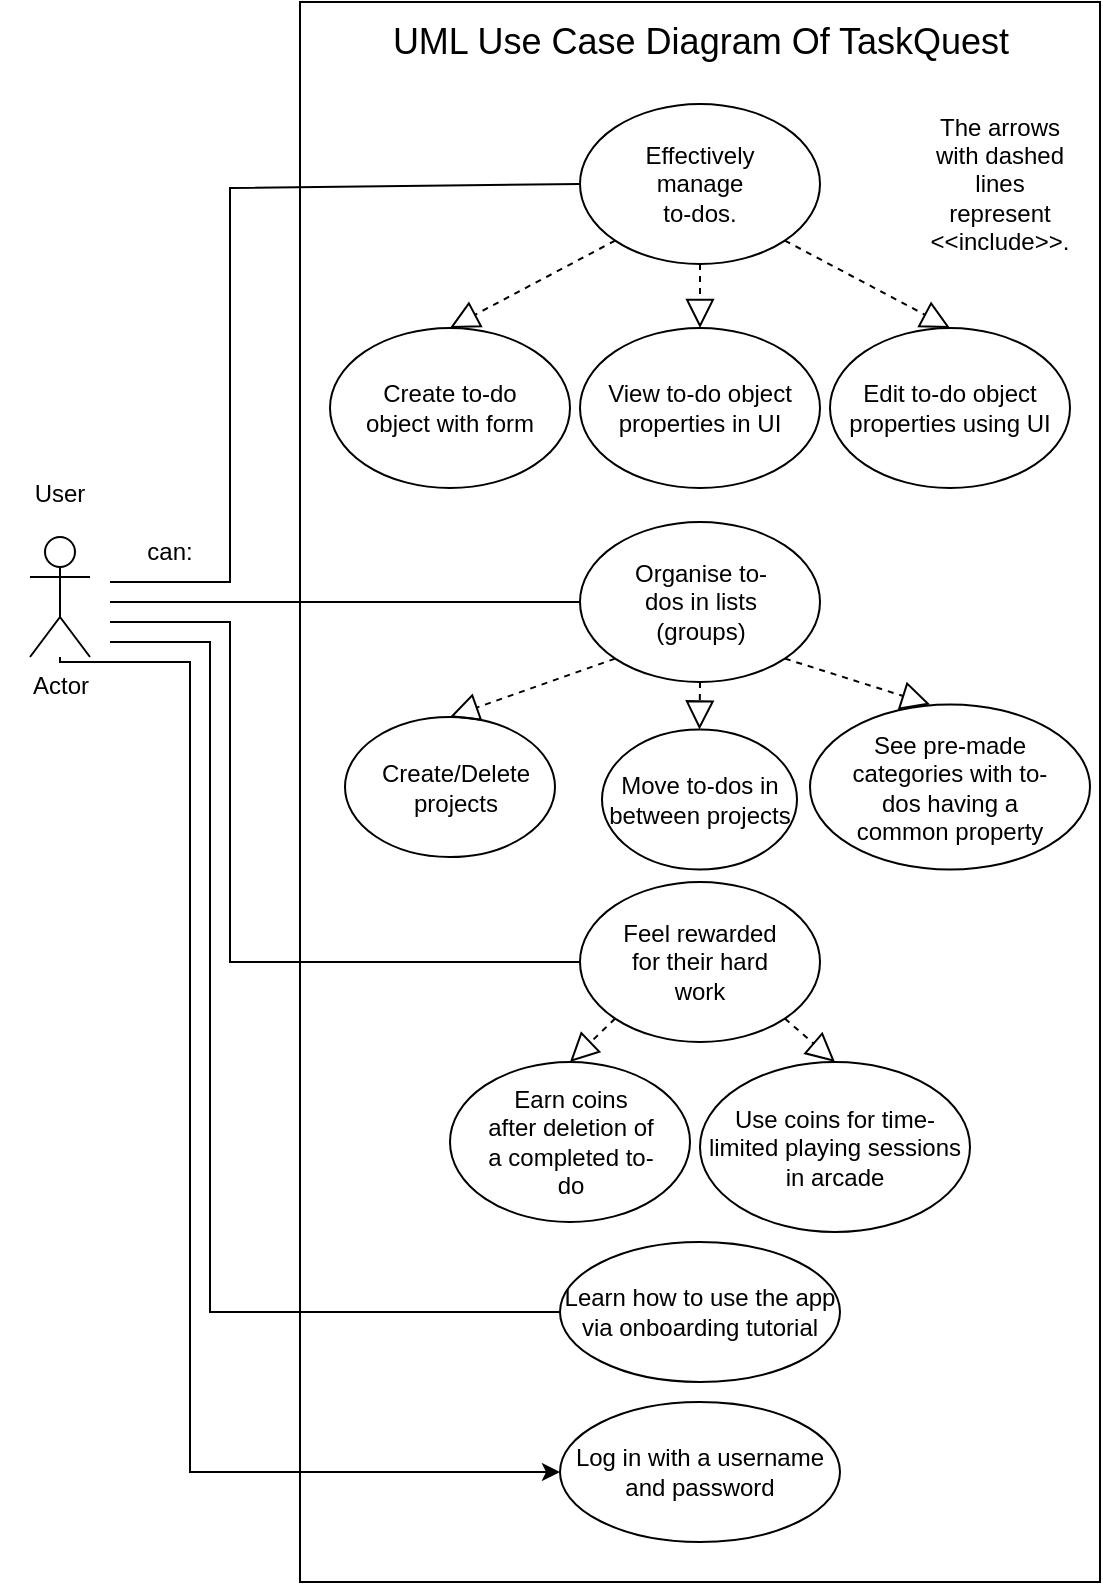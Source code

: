 <mxfile version="25.0.1">
  <diagram name="Page-1" id="cWjBg0mMdGARO_29oUkw">
    <mxGraphModel dx="1120" dy="547" grid="1" gridSize="10" guides="1" tooltips="1" connect="1" arrows="1" fold="1" page="1" pageScale="1" pageWidth="850" pageHeight="1100" math="0" shadow="0">
      <root>
        <mxCell id="0" />
        <mxCell id="1" parent="0" />
        <mxCell id="pr5d2caCac0nk4MrqDay-2" value="" style="rounded=0;whiteSpace=wrap;html=1;" parent="1" vertex="1">
          <mxGeometry x="225" width="400" height="790" as="geometry" />
        </mxCell>
        <mxCell id="pr5d2caCac0nk4MrqDay-3" value="&lt;font style=&quot;font-size: 18px;&quot;&gt;UML Use Case Diagram Of TaskQuest&lt;/font&gt;" style="text;html=1;align=center;verticalAlign=middle;whiteSpace=wrap;rounded=0;" parent="1" vertex="1">
          <mxGeometry x="268" width="315" height="40" as="geometry" />
        </mxCell>
        <mxCell id="pr5d2caCac0nk4MrqDay-4" value="" style="ellipse;whiteSpace=wrap;html=1;" parent="1" vertex="1">
          <mxGeometry x="365" y="51" width="120" height="80" as="geometry" />
        </mxCell>
        <mxCell id="pr5d2caCac0nk4MrqDay-5" value="Effectively manage to-dos." style="text;html=1;align=center;verticalAlign=middle;whiteSpace=wrap;rounded=0;" parent="1" vertex="1">
          <mxGeometry x="395" y="71" width="60" height="40" as="geometry" />
        </mxCell>
        <mxCell id="QxtorDFf0iuugZyER2xK-2" style="edgeStyle=orthogonalEdgeStyle;rounded=0;orthogonalLoop=1;jettySize=auto;html=1;entryX=0;entryY=0.5;entryDx=0;entryDy=0;" edge="1" parent="1" source="pr5d2caCac0nk4MrqDay-7" target="QxtorDFf0iuugZyER2xK-1">
          <mxGeometry relative="1" as="geometry">
            <Array as="points">
              <mxPoint x="105" y="330" />
              <mxPoint x="170" y="330" />
              <mxPoint x="170" y="735" />
            </Array>
          </mxGeometry>
        </mxCell>
        <mxCell id="pr5d2caCac0nk4MrqDay-7" value="Actor" style="shape=umlActor;verticalLabelPosition=bottom;verticalAlign=top;html=1;outlineConnect=0;" parent="1" vertex="1">
          <mxGeometry x="90" y="267.5" width="30" height="60" as="geometry" />
        </mxCell>
        <mxCell id="wMsvWjjIKzqpTzz2eaQ6-1" value="User" style="text;html=1;align=center;verticalAlign=middle;whiteSpace=wrap;rounded=0;" parent="1" vertex="1">
          <mxGeometry x="75" y="230.5" width="60" height="30" as="geometry" />
        </mxCell>
        <mxCell id="wMsvWjjIKzqpTzz2eaQ6-2" value="" style="endArrow=none;html=1;rounded=0;exitX=0;exitY=0.5;exitDx=0;exitDy=0;" parent="1" source="pr5d2caCac0nk4MrqDay-4" edge="1">
          <mxGeometry width="50" height="50" relative="1" as="geometry">
            <mxPoint x="400" y="233" as="sourcePoint" />
            <mxPoint x="130" y="290" as="targetPoint" />
            <Array as="points">
              <mxPoint x="190" y="93" />
              <mxPoint x="190" y="290" />
            </Array>
          </mxGeometry>
        </mxCell>
        <mxCell id="wMsvWjjIKzqpTzz2eaQ6-4" value="" style="ellipse;whiteSpace=wrap;html=1;" parent="1" vertex="1">
          <mxGeometry x="240" y="163" width="120" height="80" as="geometry" />
        </mxCell>
        <mxCell id="wMsvWjjIKzqpTzz2eaQ6-5" value="Create to-do object with form" style="text;html=1;align=center;verticalAlign=middle;whiteSpace=wrap;rounded=0;" parent="1" vertex="1">
          <mxGeometry x="255" y="178" width="90" height="50" as="geometry" />
        </mxCell>
        <mxCell id="wMsvWjjIKzqpTzz2eaQ6-6" value="" style="ellipse;whiteSpace=wrap;html=1;" parent="1" vertex="1">
          <mxGeometry x="365" y="163" width="120" height="80" as="geometry" />
        </mxCell>
        <mxCell id="wMsvWjjIKzqpTzz2eaQ6-7" value="" style="endArrow=block;dashed=1;endFill=0;endSize=12;html=1;rounded=0;exitX=0;exitY=1;exitDx=0;exitDy=0;entryX=0.5;entryY=0;entryDx=0;entryDy=0;" parent="1" source="pr5d2caCac0nk4MrqDay-4" target="wMsvWjjIKzqpTzz2eaQ6-4" edge="1">
          <mxGeometry width="160" relative="1" as="geometry">
            <mxPoint x="340" y="213" as="sourcePoint" />
            <mxPoint x="500" y="213" as="targetPoint" />
          </mxGeometry>
        </mxCell>
        <mxCell id="wMsvWjjIKzqpTzz2eaQ6-8" value="View to-do object properties in UI" style="text;html=1;align=center;verticalAlign=middle;whiteSpace=wrap;rounded=0;" parent="1" vertex="1">
          <mxGeometry x="375" y="188" width="100" height="30" as="geometry" />
        </mxCell>
        <mxCell id="wMsvWjjIKzqpTzz2eaQ6-9" value="" style="endArrow=block;dashed=1;endFill=0;endSize=12;html=1;rounded=0;exitX=0.5;exitY=1;exitDx=0;exitDy=0;entryX=0.5;entryY=0;entryDx=0;entryDy=0;" parent="1" source="pr5d2caCac0nk4MrqDay-4" target="wMsvWjjIKzqpTzz2eaQ6-6" edge="1">
          <mxGeometry width="160" relative="1" as="geometry">
            <mxPoint x="340" y="213" as="sourcePoint" />
            <mxPoint x="500" y="213" as="targetPoint" />
          </mxGeometry>
        </mxCell>
        <mxCell id="wMsvWjjIKzqpTzz2eaQ6-10" value="" style="ellipse;whiteSpace=wrap;html=1;" parent="1" vertex="1">
          <mxGeometry x="490" y="163" width="120" height="80" as="geometry" />
        </mxCell>
        <mxCell id="wMsvWjjIKzqpTzz2eaQ6-11" value="Edit to-do object properties using UI" style="text;html=1;align=center;verticalAlign=middle;whiteSpace=wrap;rounded=0;" parent="1" vertex="1">
          <mxGeometry x="495" y="175.5" width="110" height="55" as="geometry" />
        </mxCell>
        <mxCell id="wMsvWjjIKzqpTzz2eaQ6-12" value="" style="endArrow=block;dashed=1;endFill=0;endSize=12;html=1;rounded=0;exitX=1;exitY=1;exitDx=0;exitDy=0;entryX=0.5;entryY=0;entryDx=0;entryDy=0;" parent="1" source="pr5d2caCac0nk4MrqDay-4" target="wMsvWjjIKzqpTzz2eaQ6-10" edge="1">
          <mxGeometry width="160" relative="1" as="geometry">
            <mxPoint x="340" y="173" as="sourcePoint" />
            <mxPoint x="500" y="173" as="targetPoint" />
          </mxGeometry>
        </mxCell>
        <mxCell id="wMsvWjjIKzqpTzz2eaQ6-13" value="The arrows with dashed lines represent &amp;lt;&amp;lt;include&amp;gt;&amp;gt;." style="text;html=1;align=center;verticalAlign=middle;whiteSpace=wrap;rounded=0;" parent="1" vertex="1">
          <mxGeometry x="540" y="51" width="70" height="80" as="geometry" />
        </mxCell>
        <mxCell id="wMsvWjjIKzqpTzz2eaQ6-16" value="" style="ellipse;whiteSpace=wrap;html=1;" parent="1" vertex="1">
          <mxGeometry x="365" y="260" width="120" height="80" as="geometry" />
        </mxCell>
        <mxCell id="wMsvWjjIKzqpTzz2eaQ6-17" value="Organise to-dos in lists (groups)" style="text;html=1;align=center;verticalAlign=middle;whiteSpace=wrap;rounded=0;" parent="1" vertex="1">
          <mxGeometry x="388" y="272.5" width="75" height="55" as="geometry" />
        </mxCell>
        <mxCell id="wMsvWjjIKzqpTzz2eaQ6-19" value="" style="endArrow=none;html=1;rounded=0;exitX=0;exitY=0.5;exitDx=0;exitDy=0;" parent="1" source="wMsvWjjIKzqpTzz2eaQ6-16" edge="1">
          <mxGeometry width="50" height="50" relative="1" as="geometry">
            <mxPoint x="400" y="290" as="sourcePoint" />
            <mxPoint x="130" y="300" as="targetPoint" />
          </mxGeometry>
        </mxCell>
        <mxCell id="wMsvWjjIKzqpTzz2eaQ6-20" value="" style="ellipse;whiteSpace=wrap;html=1;" parent="1" vertex="1">
          <mxGeometry x="247.5" y="357.5" width="105" height="70" as="geometry" />
        </mxCell>
        <mxCell id="wMsvWjjIKzqpTzz2eaQ6-21" value="Create/Delete projects" style="text;html=1;align=center;verticalAlign=middle;whiteSpace=wrap;rounded=0;" parent="1" vertex="1">
          <mxGeometry x="268" y="377.5" width="70" height="30" as="geometry" />
        </mxCell>
        <mxCell id="wMsvWjjIKzqpTzz2eaQ6-22" value="" style="endArrow=block;dashed=1;endFill=0;endSize=12;html=1;rounded=0;entryX=0.5;entryY=0;entryDx=0;entryDy=0;exitX=0;exitY=1;exitDx=0;exitDy=0;" parent="1" source="wMsvWjjIKzqpTzz2eaQ6-16" target="wMsvWjjIKzqpTzz2eaQ6-20" edge="1">
          <mxGeometry width="160" relative="1" as="geometry">
            <mxPoint x="340" y="260" as="sourcePoint" />
            <mxPoint x="500" y="260" as="targetPoint" />
          </mxGeometry>
        </mxCell>
        <mxCell id="wMsvWjjIKzqpTzz2eaQ6-23" value="" style="ellipse;whiteSpace=wrap;html=1;" parent="1" vertex="1">
          <mxGeometry x="480" y="351.25" width="140" height="82.5" as="geometry" />
        </mxCell>
        <mxCell id="wMsvWjjIKzqpTzz2eaQ6-24" value="See pre-made categories with to-dos having a common property" style="text;html=1;align=center;verticalAlign=middle;whiteSpace=wrap;rounded=0;" parent="1" vertex="1">
          <mxGeometry x="495" y="365" width="110" height="55" as="geometry" />
        </mxCell>
        <mxCell id="wMsvWjjIKzqpTzz2eaQ6-25" value="" style="endArrow=block;dashed=1;endFill=0;endSize=12;html=1;rounded=0;entryX=0.429;entryY=0;entryDx=0;entryDy=0;entryPerimeter=0;exitX=1;exitY=1;exitDx=0;exitDy=0;" parent="1" source="wMsvWjjIKzqpTzz2eaQ6-16" target="wMsvWjjIKzqpTzz2eaQ6-23" edge="1">
          <mxGeometry width="160" relative="1" as="geometry">
            <mxPoint x="340" y="260" as="sourcePoint" />
            <mxPoint x="500" y="260" as="targetPoint" />
          </mxGeometry>
        </mxCell>
        <mxCell id="wMsvWjjIKzqpTzz2eaQ6-26" value="" style="endArrow=none;html=1;rounded=0;entryX=0;entryY=0.5;entryDx=0;entryDy=0;" parent="1" target="wMsvWjjIKzqpTzz2eaQ6-27" edge="1">
          <mxGeometry width="50" height="50" relative="1" as="geometry">
            <mxPoint x="130" y="310" as="sourcePoint" />
            <mxPoint x="450" y="360" as="targetPoint" />
            <Array as="points">
              <mxPoint x="190" y="310" />
              <mxPoint x="190" y="480" />
            </Array>
          </mxGeometry>
        </mxCell>
        <mxCell id="wMsvWjjIKzqpTzz2eaQ6-27" value="" style="ellipse;whiteSpace=wrap;html=1;" parent="1" vertex="1">
          <mxGeometry x="365" y="440" width="120" height="80" as="geometry" />
        </mxCell>
        <mxCell id="wMsvWjjIKzqpTzz2eaQ6-28" value="Feel rewarded for their hard work" style="text;html=1;align=center;verticalAlign=middle;whiteSpace=wrap;rounded=0;" parent="1" vertex="1">
          <mxGeometry x="385" y="465" width="80" height="30" as="geometry" />
        </mxCell>
        <mxCell id="wMsvWjjIKzqpTzz2eaQ6-29" value="can:" style="text;html=1;align=center;verticalAlign=middle;whiteSpace=wrap;rounded=0;" parent="1" vertex="1">
          <mxGeometry x="130" y="260" width="60" height="30" as="geometry" />
        </mxCell>
        <mxCell id="wMsvWjjIKzqpTzz2eaQ6-30" value="" style="ellipse;whiteSpace=wrap;html=1;" parent="1" vertex="1">
          <mxGeometry x="300" y="530" width="120" height="80" as="geometry" />
        </mxCell>
        <mxCell id="wMsvWjjIKzqpTzz2eaQ6-31" value="Earn coins after deletion of a completed to-do" style="text;html=1;align=center;verticalAlign=middle;whiteSpace=wrap;rounded=0;" parent="1" vertex="1">
          <mxGeometry x="317.5" y="542.5" width="85" height="55" as="geometry" />
        </mxCell>
        <mxCell id="wMsvWjjIKzqpTzz2eaQ6-32" value="" style="endArrow=block;dashed=1;endFill=0;endSize=12;html=1;rounded=0;entryX=0.5;entryY=0;entryDx=0;entryDy=0;exitX=0;exitY=1;exitDx=0;exitDy=0;" parent="1" source="wMsvWjjIKzqpTzz2eaQ6-27" target="wMsvWjjIKzqpTzz2eaQ6-30" edge="1">
          <mxGeometry width="160" relative="1" as="geometry">
            <mxPoint x="340" y="430" as="sourcePoint" />
            <mxPoint x="500" y="430" as="targetPoint" />
          </mxGeometry>
        </mxCell>
        <mxCell id="wMsvWjjIKzqpTzz2eaQ6-33" value="Use coins for time-limited playing sessions in arcade" style="ellipse;whiteSpace=wrap;html=1;" parent="1" vertex="1">
          <mxGeometry x="425" y="530" width="135" height="85" as="geometry" />
        </mxCell>
        <mxCell id="wMsvWjjIKzqpTzz2eaQ6-34" value="" style="endArrow=block;dashed=1;endFill=0;endSize=12;html=1;rounded=0;entryX=0.5;entryY=0;entryDx=0;entryDy=0;exitX=1;exitY=1;exitDx=0;exitDy=0;" parent="1" source="wMsvWjjIKzqpTzz2eaQ6-27" target="wMsvWjjIKzqpTzz2eaQ6-33" edge="1">
          <mxGeometry width="160" relative="1" as="geometry">
            <mxPoint x="340" y="390" as="sourcePoint" />
            <mxPoint x="500" y="390" as="targetPoint" />
          </mxGeometry>
        </mxCell>
        <mxCell id="Ug8IrcGmIMjln49FOJdM-3" value="Learn how to use the app via onboarding tutorial" style="ellipse;whiteSpace=wrap;html=1;" parent="1" vertex="1">
          <mxGeometry x="355" y="620" width="140" height="70" as="geometry" />
        </mxCell>
        <mxCell id="Ug8IrcGmIMjln49FOJdM-4" value="" style="endArrow=none;html=1;rounded=0;exitX=0;exitY=0.5;exitDx=0;exitDy=0;" parent="1" source="Ug8IrcGmIMjln49FOJdM-3" edge="1">
          <mxGeometry width="50" height="50" relative="1" as="geometry">
            <mxPoint x="400" y="560" as="sourcePoint" />
            <mxPoint x="130" y="320" as="targetPoint" />
            <Array as="points">
              <mxPoint x="180" y="655" />
              <mxPoint x="180" y="320" />
            </Array>
          </mxGeometry>
        </mxCell>
        <mxCell id="9C9IErb70DzD7CNDGvv9-1" value="Move to-dos in between projects" style="ellipse;whiteSpace=wrap;html=1;" parent="1" vertex="1">
          <mxGeometry x="376" y="363.75" width="97.5" height="70" as="geometry" />
        </mxCell>
        <mxCell id="9C9IErb70DzD7CNDGvv9-2" value="" style="endArrow=block;dashed=1;endFill=0;endSize=12;html=1;rounded=0;exitX=0.5;exitY=1;exitDx=0;exitDy=0;" parent="1" source="wMsvWjjIKzqpTzz2eaQ6-16" target="9C9IErb70DzD7CNDGvv9-1" edge="1">
          <mxGeometry width="160" relative="1" as="geometry">
            <mxPoint x="340" y="440" as="sourcePoint" />
            <mxPoint x="500" y="440" as="targetPoint" />
          </mxGeometry>
        </mxCell>
        <mxCell id="QxtorDFf0iuugZyER2xK-1" value="Log in with a username and password" style="ellipse;whiteSpace=wrap;html=1;" vertex="1" parent="1">
          <mxGeometry x="355" y="700" width="140" height="70" as="geometry" />
        </mxCell>
      </root>
    </mxGraphModel>
  </diagram>
</mxfile>
